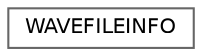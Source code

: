 digraph "Graphical Class Hierarchy"
{
 // LATEX_PDF_SIZE
  bgcolor="transparent";
  edge [fontname=Helvetica,fontsize=10,labelfontname=Helvetica,labelfontsize=10];
  node [fontname=Helvetica,fontsize=10,shape=box,height=0.2,width=0.4];
  rankdir="LR";
  Node0 [id="Node000000",label="WAVEFILEINFO",height=0.2,width=0.4,color="grey40", fillcolor="white", style="filled",URL="$struct_w_a_v_e_f_i_l_e_i_n_f_o.html",tooltip=" "];
}
